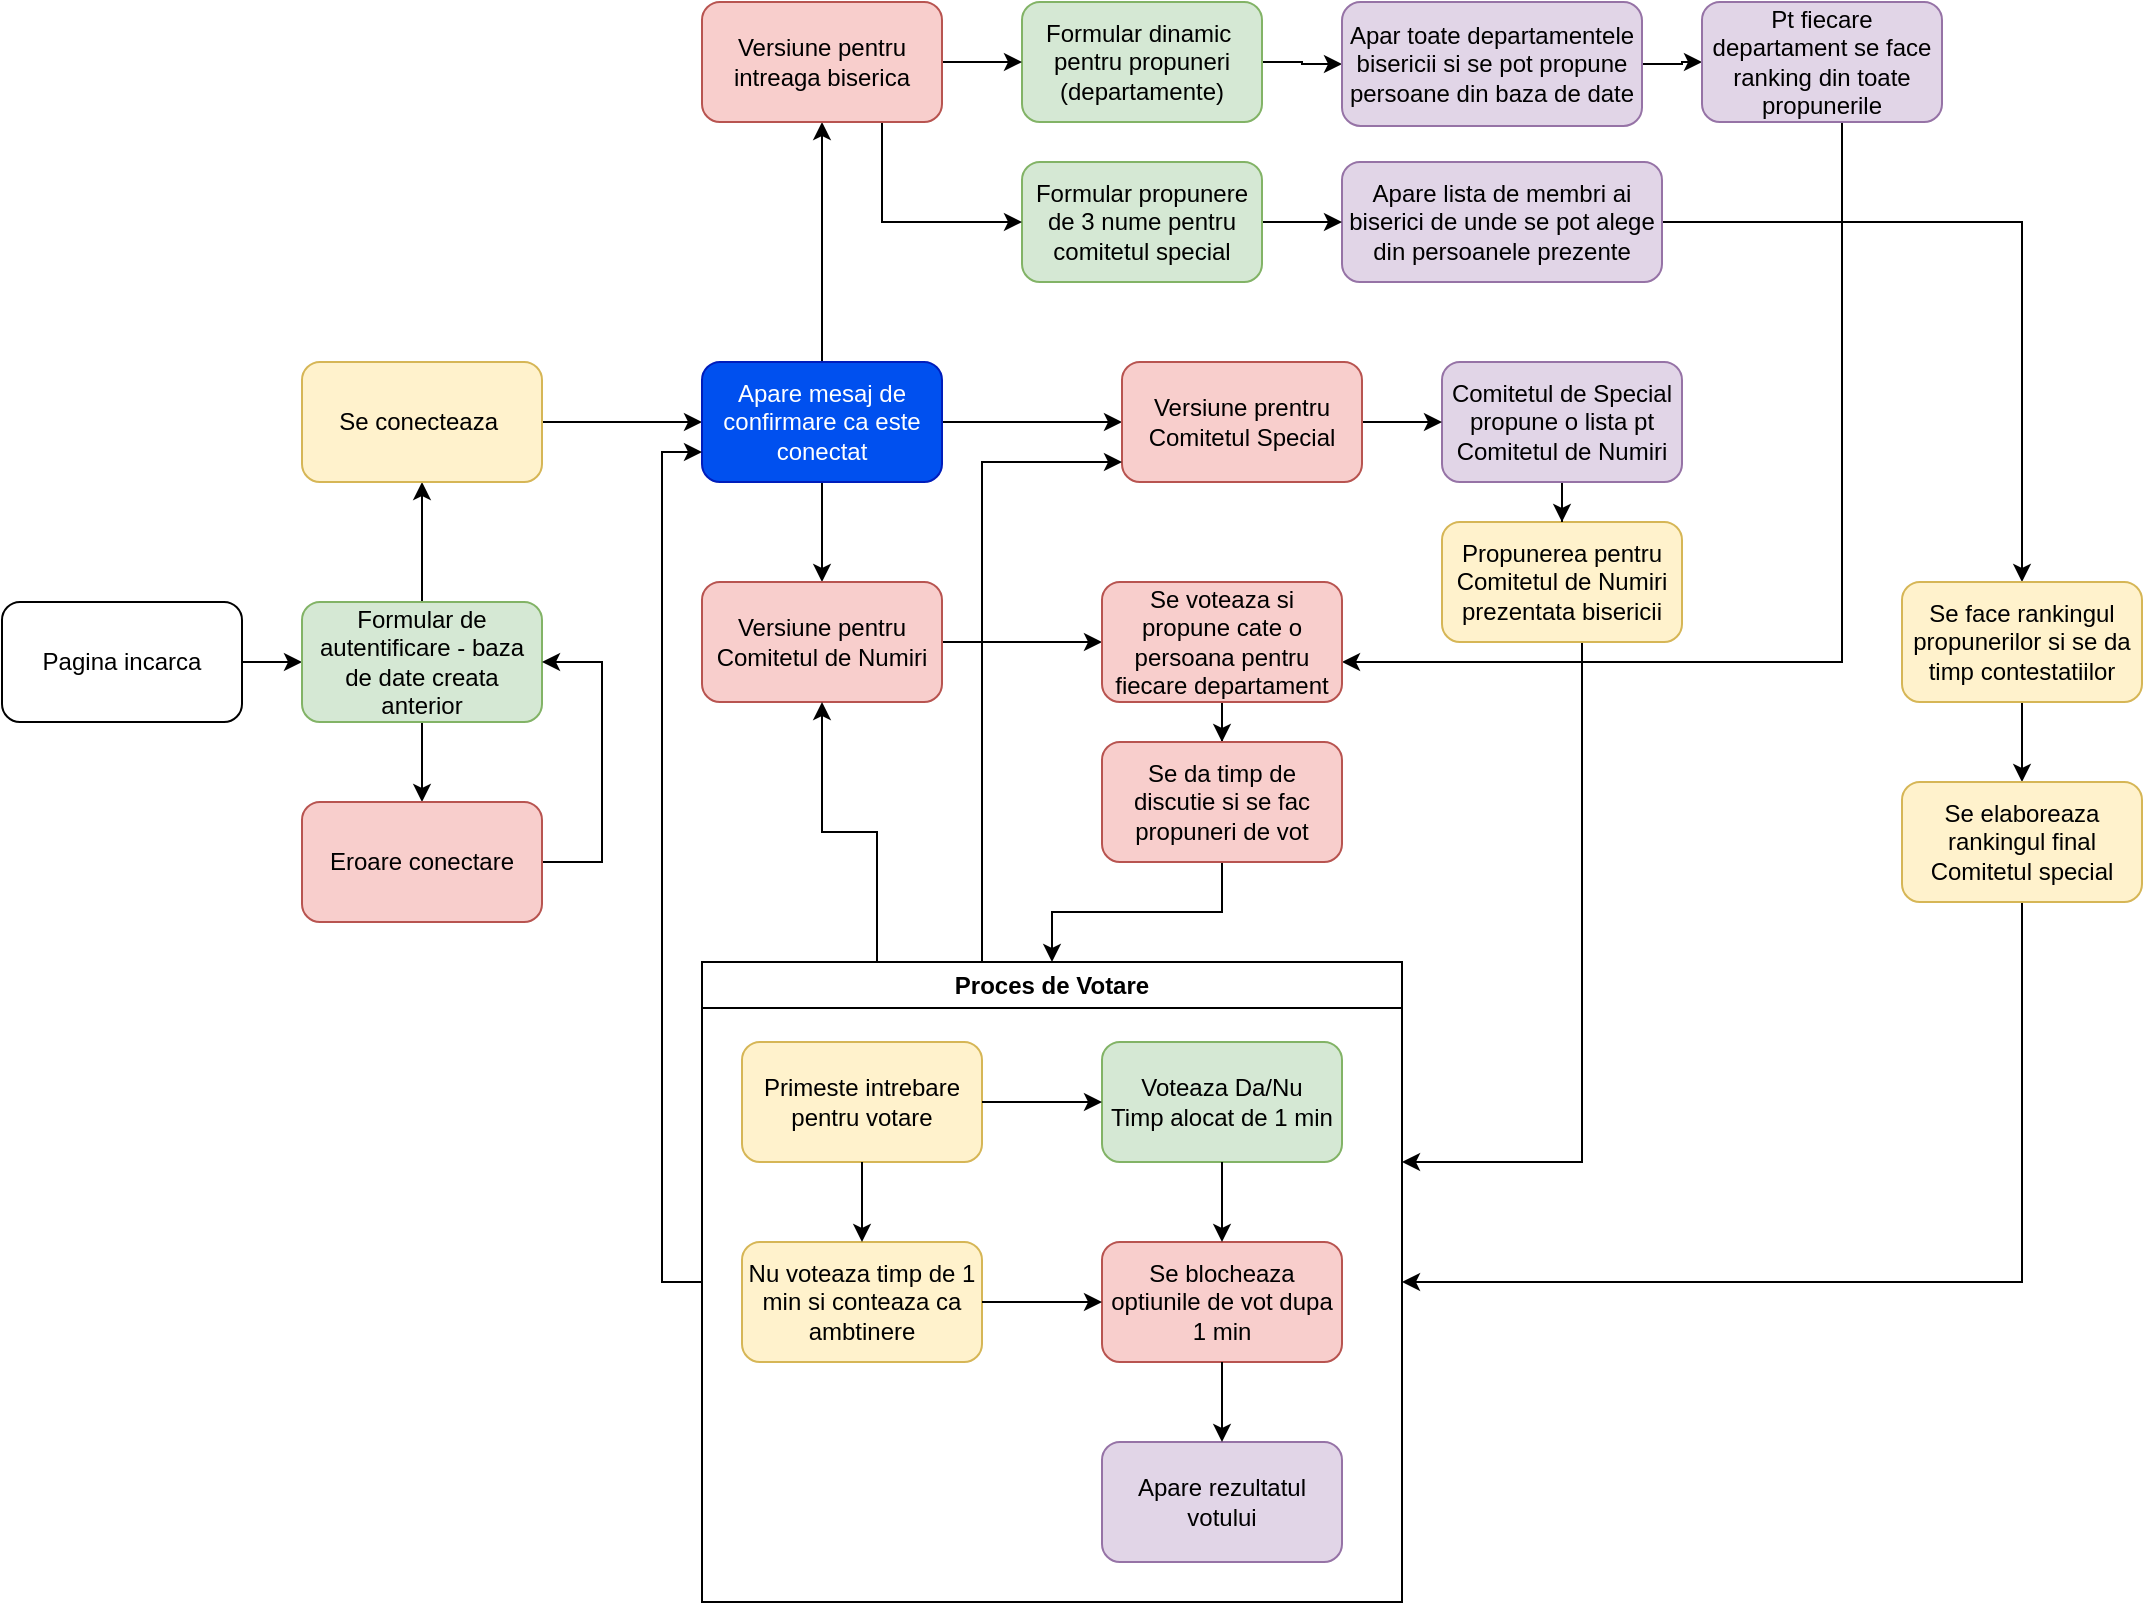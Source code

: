 <mxfile version="20.7.4" type="github">
  <diagram id="kgpKYQtTHZ0yAKxKKP6v" name="Page-1">
    <mxGraphModel dx="2813" dy="1590" grid="1" gridSize="10" guides="0" tooltips="1" connect="1" arrows="1" fold="1" page="1" pageScale="1" pageWidth="1169" pageHeight="827" math="0" shadow="0">
      <root>
        <mxCell id="0" />
        <mxCell id="1" parent="0" />
        <mxCell id="e8ArRw_OcwM4HBcJv57Q-3" value="" style="edgeStyle=orthogonalEdgeStyle;rounded=0;orthogonalLoop=1;jettySize=auto;html=1;" parent="1" source="e8ArRw_OcwM4HBcJv57Q-1" target="e8ArRw_OcwM4HBcJv57Q-2" edge="1">
          <mxGeometry relative="1" as="geometry" />
        </mxCell>
        <mxCell id="e8ArRw_OcwM4HBcJv57Q-1" value="Pagina incarca" style="rounded=1;whiteSpace=wrap;html=1;" parent="1" vertex="1">
          <mxGeometry x="10" y="320" width="120" height="60" as="geometry" />
        </mxCell>
        <mxCell id="CppdhaFHmqjqEvkJu7Ff-2" value="" style="edgeStyle=orthogonalEdgeStyle;rounded=0;orthogonalLoop=1;jettySize=auto;html=1;" parent="1" source="e8ArRw_OcwM4HBcJv57Q-2" target="CppdhaFHmqjqEvkJu7Ff-1" edge="1">
          <mxGeometry relative="1" as="geometry" />
        </mxCell>
        <mxCell id="CppdhaFHmqjqEvkJu7Ff-43" value="" style="edgeStyle=orthogonalEdgeStyle;rounded=0;orthogonalLoop=1;jettySize=auto;html=1;" parent="1" source="e8ArRw_OcwM4HBcJv57Q-2" target="e8ArRw_OcwM4HBcJv57Q-4" edge="1">
          <mxGeometry relative="1" as="geometry" />
        </mxCell>
        <mxCell id="e8ArRw_OcwM4HBcJv57Q-2" value="Formular de autentificare - baza de date creata anterior" style="rounded=1;whiteSpace=wrap;html=1;fillColor=#d5e8d4;strokeColor=#82b366;" parent="1" vertex="1">
          <mxGeometry x="160" y="320" width="120" height="60" as="geometry" />
        </mxCell>
        <mxCell id="CppdhaFHmqjqEvkJu7Ff-44" value="" style="edgeStyle=orthogonalEdgeStyle;rounded=0;orthogonalLoop=1;jettySize=auto;html=1;" parent="1" source="e8ArRw_OcwM4HBcJv57Q-4" target="e8ArRw_OcwM4HBcJv57Q-7" edge="1">
          <mxGeometry relative="1" as="geometry" />
        </mxCell>
        <mxCell id="e8ArRw_OcwM4HBcJv57Q-4" value="Se conecteaza&amp;nbsp;" style="whiteSpace=wrap;html=1;rounded=1;fillColor=#fff2cc;strokeColor=#d6b656;" parent="1" vertex="1">
          <mxGeometry x="160" y="200" width="120" height="60" as="geometry" />
        </mxCell>
        <mxCell id="CppdhaFHmqjqEvkJu7Ff-70" value="" style="edgeStyle=orthogonalEdgeStyle;rounded=0;orthogonalLoop=1;jettySize=auto;html=1;" parent="1" source="e8ArRw_OcwM4HBcJv57Q-7" target="CppdhaFHmqjqEvkJu7Ff-69" edge="1">
          <mxGeometry relative="1" as="geometry" />
        </mxCell>
        <mxCell id="CppdhaFHmqjqEvkJu7Ff-78" value="" style="edgeStyle=orthogonalEdgeStyle;rounded=0;orthogonalLoop=1;jettySize=auto;html=1;" parent="1" source="e8ArRw_OcwM4HBcJv57Q-7" target="CppdhaFHmqjqEvkJu7Ff-77" edge="1">
          <mxGeometry relative="1" as="geometry" />
        </mxCell>
        <mxCell id="CppdhaFHmqjqEvkJu7Ff-80" value="" style="edgeStyle=orthogonalEdgeStyle;rounded=0;orthogonalLoop=1;jettySize=auto;html=1;" parent="1" source="e8ArRw_OcwM4HBcJv57Q-7" target="CppdhaFHmqjqEvkJu7Ff-79" edge="1">
          <mxGeometry relative="1" as="geometry" />
        </mxCell>
        <mxCell id="e8ArRw_OcwM4HBcJv57Q-7" value="Apare mesaj de confirmare ca este conectat" style="whiteSpace=wrap;html=1;rounded=1;fillColor=#0050ef;strokeColor=#001DBC;fontColor=#ffffff;" parent="1" vertex="1">
          <mxGeometry x="360" y="200" width="120" height="60" as="geometry" />
        </mxCell>
        <mxCell id="CppdhaFHmqjqEvkJu7Ff-3" style="edgeStyle=orthogonalEdgeStyle;rounded=0;orthogonalLoop=1;jettySize=auto;html=1;entryX=1;entryY=0.5;entryDx=0;entryDy=0;exitX=1;exitY=0.5;exitDx=0;exitDy=0;" parent="1" source="CppdhaFHmqjqEvkJu7Ff-1" target="e8ArRw_OcwM4HBcJv57Q-2" edge="1">
          <mxGeometry relative="1" as="geometry">
            <mxPoint x="350" y="360" as="targetPoint" />
            <mxPoint x="330" y="480" as="sourcePoint" />
            <Array as="points">
              <mxPoint x="310" y="450" />
              <mxPoint x="310" y="350" />
            </Array>
          </mxGeometry>
        </mxCell>
        <mxCell id="CppdhaFHmqjqEvkJu7Ff-1" value="Eroare conectare" style="whiteSpace=wrap;html=1;fillColor=#f8cecc;strokeColor=#b85450;rounded=1;" parent="1" vertex="1">
          <mxGeometry x="160" y="420" width="120" height="60" as="geometry" />
        </mxCell>
        <mxCell id="CppdhaFHmqjqEvkJu7Ff-46" value="" style="edgeStyle=orthogonalEdgeStyle;rounded=0;orthogonalLoop=1;jettySize=auto;html=1;" parent="1" source="CppdhaFHmqjqEvkJu7Ff-24" target="CppdhaFHmqjqEvkJu7Ff-28" edge="1">
          <mxGeometry relative="1" as="geometry" />
        </mxCell>
        <mxCell id="CppdhaFHmqjqEvkJu7Ff-24" value="Formular dinamic&amp;nbsp;&lt;br&gt;pentru propuneri (departamente)" style="whiteSpace=wrap;html=1;fillColor=#d5e8d4;strokeColor=#82b366;rounded=1;" parent="1" vertex="1">
          <mxGeometry x="520" y="20" width="120" height="60" as="geometry" />
        </mxCell>
        <mxCell id="CppdhaFHmqjqEvkJu7Ff-59" value="" style="edgeStyle=orthogonalEdgeStyle;rounded=0;orthogonalLoop=1;jettySize=auto;html=1;" parent="1" source="CppdhaFHmqjqEvkJu7Ff-26" target="CppdhaFHmqjqEvkJu7Ff-58" edge="1">
          <mxGeometry relative="1" as="geometry">
            <Array as="points">
              <mxPoint x="1020" y="130" />
            </Array>
          </mxGeometry>
        </mxCell>
        <mxCell id="CppdhaFHmqjqEvkJu7Ff-26" value="Apare lista de membri ai biserici de unde se pot alege din persoanele prezente" style="whiteSpace=wrap;html=1;fillColor=#e1d5e7;strokeColor=#9673a6;rounded=1;" parent="1" vertex="1">
          <mxGeometry x="680" y="100" width="160" height="60" as="geometry" />
        </mxCell>
        <mxCell id="CppdhaFHmqjqEvkJu7Ff-54" value="" style="edgeStyle=orthogonalEdgeStyle;rounded=0;orthogonalLoop=1;jettySize=auto;html=1;" parent="1" source="CppdhaFHmqjqEvkJu7Ff-28" target="CppdhaFHmqjqEvkJu7Ff-53" edge="1">
          <mxGeometry relative="1" as="geometry" />
        </mxCell>
        <mxCell id="CppdhaFHmqjqEvkJu7Ff-28" value="Apar toate departamentele bisericii si se pot propune persoane din baza de date" style="whiteSpace=wrap;html=1;fillColor=#e1d5e7;strokeColor=#9673a6;rounded=1;" parent="1" vertex="1">
          <mxGeometry x="680" y="20" width="150" height="62" as="geometry" />
        </mxCell>
        <mxCell id="CppdhaFHmqjqEvkJu7Ff-33" style="edgeStyle=orthogonalEdgeStyle;rounded=0;orthogonalLoop=1;jettySize=auto;html=1;" parent="1" source="CppdhaFHmqjqEvkJu7Ff-30" target="CppdhaFHmqjqEvkJu7Ff-26" edge="1">
          <mxGeometry relative="1" as="geometry" />
        </mxCell>
        <mxCell id="CppdhaFHmqjqEvkJu7Ff-30" value="Formular propunere de 3 nume pentru comitetul special" style="whiteSpace=wrap;html=1;fillColor=#d5e8d4;strokeColor=#82b366;rounded=1;" parent="1" vertex="1">
          <mxGeometry x="520" y="100" width="120" height="60" as="geometry" />
        </mxCell>
        <mxCell id="CppdhaFHmqjqEvkJu7Ff-84" style="edgeStyle=orthogonalEdgeStyle;rounded=0;orthogonalLoop=1;jettySize=auto;html=1;" parent="1" source="CppdhaFHmqjqEvkJu7Ff-39" target="CppdhaFHmqjqEvkJu7Ff-73" edge="1">
          <mxGeometry relative="1" as="geometry">
            <Array as="points">
              <mxPoint x="800" y="600" />
            </Array>
          </mxGeometry>
        </mxCell>
        <mxCell id="CppdhaFHmqjqEvkJu7Ff-39" value="Propunerea pentru Comitetul de Numiri prezentata bisericii" style="whiteSpace=wrap;html=1;fillColor=#fff2cc;strokeColor=#d6b656;rounded=1;" parent="1" vertex="1">
          <mxGeometry x="730" y="280" width="120" height="60" as="geometry" />
        </mxCell>
        <mxCell id="BHnLyTxGF9Abz34kXASD-3" style="edgeStyle=orthogonalEdgeStyle;rounded=0;orthogonalLoop=1;jettySize=auto;html=1;" edge="1" parent="1" source="CppdhaFHmqjqEvkJu7Ff-53" target="BHnLyTxGF9Abz34kXASD-1">
          <mxGeometry relative="1" as="geometry">
            <Array as="points">
              <mxPoint x="930" y="350" />
            </Array>
          </mxGeometry>
        </mxCell>
        <mxCell id="CppdhaFHmqjqEvkJu7Ff-53" value="Pt fiecare departament se face ranking din toate propunerile" style="whiteSpace=wrap;html=1;fillColor=#e1d5e7;strokeColor=#9673a6;rounded=1;" parent="1" vertex="1">
          <mxGeometry x="860" y="20" width="120" height="60" as="geometry" />
        </mxCell>
        <mxCell id="CppdhaFHmqjqEvkJu7Ff-65" value="" style="edgeStyle=orthogonalEdgeStyle;rounded=0;orthogonalLoop=1;jettySize=auto;html=1;" parent="1" source="CppdhaFHmqjqEvkJu7Ff-58" target="CppdhaFHmqjqEvkJu7Ff-64" edge="1">
          <mxGeometry relative="1" as="geometry" />
        </mxCell>
        <mxCell id="CppdhaFHmqjqEvkJu7Ff-58" value="Se face rankingul propunerilor si se da timp contestatiilor" style="whiteSpace=wrap;html=1;fillColor=#fff2cc;strokeColor=#d6b656;rounded=1;" parent="1" vertex="1">
          <mxGeometry x="960" y="310" width="120" height="60" as="geometry" />
        </mxCell>
        <mxCell id="CppdhaFHmqjqEvkJu7Ff-86" style="edgeStyle=orthogonalEdgeStyle;rounded=0;orthogonalLoop=1;jettySize=auto;html=1;entryX=1;entryY=0.5;entryDx=0;entryDy=0;" parent="1" source="CppdhaFHmqjqEvkJu7Ff-64" edge="1" target="CppdhaFHmqjqEvkJu7Ff-73">
          <mxGeometry x="0.021" y="120" relative="1" as="geometry">
            <mxPoint x="710" y="790" as="targetPoint" />
            <Array as="points">
              <mxPoint x="1020" y="660" />
            </Array>
            <mxPoint as="offset" />
          </mxGeometry>
        </mxCell>
        <mxCell id="CppdhaFHmqjqEvkJu7Ff-64" value="Se elaboreaza rankingul final Comitetul special" style="whiteSpace=wrap;html=1;fillColor=#fff2cc;strokeColor=#d6b656;rounded=1;" parent="1" vertex="1">
          <mxGeometry x="960" y="410" width="120" height="60" as="geometry" />
        </mxCell>
        <mxCell id="CppdhaFHmqjqEvkJu7Ff-82" value="" style="edgeStyle=orthogonalEdgeStyle;rounded=0;orthogonalLoop=1;jettySize=auto;html=1;" parent="1" source="CppdhaFHmqjqEvkJu7Ff-67" target="CppdhaFHmqjqEvkJu7Ff-39" edge="1">
          <mxGeometry relative="1" as="geometry" />
        </mxCell>
        <mxCell id="CppdhaFHmqjqEvkJu7Ff-67" value="Comitetul de Special propune o lista pt Comitetul de Numiri" style="whiteSpace=wrap;html=1;fillColor=#e1d5e7;strokeColor=#9673a6;rounded=1;" parent="1" vertex="1">
          <mxGeometry x="730" y="200" width="120" height="60" as="geometry" />
        </mxCell>
        <mxCell id="CppdhaFHmqjqEvkJu7Ff-71" value="" style="edgeStyle=orthogonalEdgeStyle;rounded=0;orthogonalLoop=1;jettySize=auto;html=1;" parent="1" source="CppdhaFHmqjqEvkJu7Ff-69" target="CppdhaFHmqjqEvkJu7Ff-24" edge="1">
          <mxGeometry relative="1" as="geometry" />
        </mxCell>
        <mxCell id="CppdhaFHmqjqEvkJu7Ff-72" style="edgeStyle=orthogonalEdgeStyle;rounded=0;orthogonalLoop=1;jettySize=auto;html=1;entryX=0;entryY=0.5;entryDx=0;entryDy=0;" parent="1" source="CppdhaFHmqjqEvkJu7Ff-69" target="CppdhaFHmqjqEvkJu7Ff-30" edge="1">
          <mxGeometry x="0.5" y="-40" relative="1" as="geometry">
            <Array as="points">
              <mxPoint x="450" y="130" />
            </Array>
            <mxPoint as="offset" />
          </mxGeometry>
        </mxCell>
        <mxCell id="CppdhaFHmqjqEvkJu7Ff-69" value="Versiune pentru intreaga biserica" style="whiteSpace=wrap;html=1;fillColor=#f8cecc;strokeColor=#b85450;rounded=1;" parent="1" vertex="1">
          <mxGeometry x="360" y="20" width="120" height="60" as="geometry" />
        </mxCell>
        <mxCell id="CppdhaFHmqjqEvkJu7Ff-76" value="" style="group" parent="1" vertex="1" connectable="0">
          <mxGeometry x="360" y="500" width="350" height="320" as="geometry" />
        </mxCell>
        <mxCell id="CppdhaFHmqjqEvkJu7Ff-4" value="Primeste intrebare pentru votare" style="whiteSpace=wrap;html=1;rounded=1;fillColor=#fff2cc;strokeColor=#d6b656;" parent="CppdhaFHmqjqEvkJu7Ff-76" vertex="1">
          <mxGeometry x="20" y="40" width="120" height="60" as="geometry" />
        </mxCell>
        <mxCell id="CppdhaFHmqjqEvkJu7Ff-6" value="Voteaza Da/Nu&lt;br&gt;Timp alocat de 1 min" style="whiteSpace=wrap;html=1;fillColor=#d5e8d4;strokeColor=#82b366;rounded=1;gradientColor=none;" parent="CppdhaFHmqjqEvkJu7Ff-76" vertex="1">
          <mxGeometry x="200" y="40" width="120" height="60" as="geometry" />
        </mxCell>
        <mxCell id="CppdhaFHmqjqEvkJu7Ff-62" value="" style="edgeStyle=orthogonalEdgeStyle;rounded=0;orthogonalLoop=1;jettySize=auto;html=1;" parent="CppdhaFHmqjqEvkJu7Ff-76" source="CppdhaFHmqjqEvkJu7Ff-4" target="CppdhaFHmqjqEvkJu7Ff-6" edge="1">
          <mxGeometry relative="1" as="geometry" />
        </mxCell>
        <mxCell id="CppdhaFHmqjqEvkJu7Ff-8" value="Nu voteaza timp de 1 min si conteaza ca ambtinere" style="whiteSpace=wrap;html=1;fillColor=#fff2cc;strokeColor=#d6b656;rounded=1;" parent="CppdhaFHmqjqEvkJu7Ff-76" vertex="1">
          <mxGeometry x="20" y="140" width="120" height="60" as="geometry" />
        </mxCell>
        <mxCell id="CppdhaFHmqjqEvkJu7Ff-61" value="" style="edgeStyle=orthogonalEdgeStyle;rounded=0;orthogonalLoop=1;jettySize=auto;html=1;" parent="CppdhaFHmqjqEvkJu7Ff-76" source="CppdhaFHmqjqEvkJu7Ff-4" target="CppdhaFHmqjqEvkJu7Ff-8" edge="1">
          <mxGeometry relative="1" as="geometry" />
        </mxCell>
        <mxCell id="CppdhaFHmqjqEvkJu7Ff-10" value="Apare rezultatul votului" style="whiteSpace=wrap;html=1;fillColor=#e1d5e7;strokeColor=#9673a6;rounded=1;" parent="CppdhaFHmqjqEvkJu7Ff-76" vertex="1">
          <mxGeometry x="200" y="240" width="120" height="60" as="geometry" />
        </mxCell>
        <mxCell id="CppdhaFHmqjqEvkJu7Ff-19" value="Se blocheaza optiunile de vot dupa 1 min" style="whiteSpace=wrap;html=1;fillColor=#f8cecc;strokeColor=#b85450;rounded=1;" parent="CppdhaFHmqjqEvkJu7Ff-76" vertex="1">
          <mxGeometry x="200" y="140" width="120" height="60" as="geometry" />
        </mxCell>
        <mxCell id="CppdhaFHmqjqEvkJu7Ff-22" style="edgeStyle=orthogonalEdgeStyle;rounded=0;orthogonalLoop=1;jettySize=auto;html=1;entryX=0.5;entryY=0;entryDx=0;entryDy=0;" parent="CppdhaFHmqjqEvkJu7Ff-76" source="CppdhaFHmqjqEvkJu7Ff-6" target="CppdhaFHmqjqEvkJu7Ff-19" edge="1">
          <mxGeometry relative="1" as="geometry" />
        </mxCell>
        <mxCell id="CppdhaFHmqjqEvkJu7Ff-23" style="edgeStyle=orthogonalEdgeStyle;rounded=0;orthogonalLoop=1;jettySize=auto;html=1;entryX=0;entryY=0.5;entryDx=0;entryDy=0;" parent="CppdhaFHmqjqEvkJu7Ff-76" source="CppdhaFHmqjqEvkJu7Ff-8" target="CppdhaFHmqjqEvkJu7Ff-19" edge="1">
          <mxGeometry relative="1" as="geometry" />
        </mxCell>
        <mxCell id="CppdhaFHmqjqEvkJu7Ff-11" value="" style="edgeStyle=orthogonalEdgeStyle;rounded=0;orthogonalLoop=1;jettySize=auto;html=1;startArrow=none;" parent="CppdhaFHmqjqEvkJu7Ff-76" source="CppdhaFHmqjqEvkJu7Ff-19" target="CppdhaFHmqjqEvkJu7Ff-10" edge="1">
          <mxGeometry relative="1" as="geometry" />
        </mxCell>
        <mxCell id="CppdhaFHmqjqEvkJu7Ff-73" value="Proces de Votare" style="swimlane;whiteSpace=wrap;html=1;" parent="CppdhaFHmqjqEvkJu7Ff-76" vertex="1">
          <mxGeometry width="350" height="320" as="geometry" />
        </mxCell>
        <mxCell id="CppdhaFHmqjqEvkJu7Ff-81" value="" style="edgeStyle=orthogonalEdgeStyle;rounded=0;orthogonalLoop=1;jettySize=auto;html=1;" parent="1" source="CppdhaFHmqjqEvkJu7Ff-77" target="CppdhaFHmqjqEvkJu7Ff-67" edge="1">
          <mxGeometry relative="1" as="geometry" />
        </mxCell>
        <mxCell id="CppdhaFHmqjqEvkJu7Ff-77" value="Versiune prentru Comitetul Special" style="whiteSpace=wrap;html=1;fillColor=#f8cecc;strokeColor=#b85450;rounded=1;" parent="1" vertex="1">
          <mxGeometry x="570" y="200" width="120" height="60" as="geometry" />
        </mxCell>
        <mxCell id="BHnLyTxGF9Abz34kXASD-2" value="" style="edgeStyle=orthogonalEdgeStyle;rounded=0;orthogonalLoop=1;jettySize=auto;html=1;" edge="1" parent="1" source="CppdhaFHmqjqEvkJu7Ff-79" target="BHnLyTxGF9Abz34kXASD-1">
          <mxGeometry relative="1" as="geometry" />
        </mxCell>
        <mxCell id="CppdhaFHmqjqEvkJu7Ff-79" value="Versiune pentru Comitetul de Numiri" style="whiteSpace=wrap;html=1;fillColor=#f8cecc;strokeColor=#b85450;rounded=1;" parent="1" vertex="1">
          <mxGeometry x="360" y="310" width="120" height="60" as="geometry" />
        </mxCell>
        <mxCell id="BHnLyTxGF9Abz34kXASD-8" value="" style="edgeStyle=orthogonalEdgeStyle;rounded=0;orthogonalLoop=1;jettySize=auto;html=1;" edge="1" parent="1" source="BHnLyTxGF9Abz34kXASD-1" target="BHnLyTxGF9Abz34kXASD-7">
          <mxGeometry relative="1" as="geometry" />
        </mxCell>
        <mxCell id="BHnLyTxGF9Abz34kXASD-1" value="Se voteaza si propune cate o persoana pentru fiecare departament" style="whiteSpace=wrap;html=1;fillColor=#f8cecc;strokeColor=#b85450;rounded=1;" vertex="1" parent="1">
          <mxGeometry x="560" y="310" width="120" height="60" as="geometry" />
        </mxCell>
        <mxCell id="BHnLyTxGF9Abz34kXASD-5" style="edgeStyle=orthogonalEdgeStyle;rounded=0;orthogonalLoop=1;jettySize=auto;html=1;exitX=0.25;exitY=0;exitDx=0;exitDy=0;entryX=0.5;entryY=1;entryDx=0;entryDy=0;" edge="1" parent="1" source="CppdhaFHmqjqEvkJu7Ff-73" target="CppdhaFHmqjqEvkJu7Ff-79">
          <mxGeometry relative="1" as="geometry" />
        </mxCell>
        <mxCell id="BHnLyTxGF9Abz34kXASD-10" style="edgeStyle=orthogonalEdgeStyle;rounded=0;orthogonalLoop=1;jettySize=auto;html=1;" edge="1" parent="1" source="BHnLyTxGF9Abz34kXASD-7" target="CppdhaFHmqjqEvkJu7Ff-73">
          <mxGeometry relative="1" as="geometry" />
        </mxCell>
        <mxCell id="BHnLyTxGF9Abz34kXASD-7" value="Se da timp de discutie si se fac propuneri de vot" style="whiteSpace=wrap;html=1;fillColor=#f8cecc;strokeColor=#b85450;rounded=1;" vertex="1" parent="1">
          <mxGeometry x="560" y="390" width="120" height="60" as="geometry" />
        </mxCell>
        <mxCell id="BHnLyTxGF9Abz34kXASD-11" style="edgeStyle=orthogonalEdgeStyle;rounded=0;orthogonalLoop=1;jettySize=auto;html=1;" edge="1" parent="1" source="CppdhaFHmqjqEvkJu7Ff-73">
          <mxGeometry relative="1" as="geometry">
            <mxPoint x="570" y="250" as="targetPoint" />
            <Array as="points">
              <mxPoint x="500" y="250" />
            </Array>
          </mxGeometry>
        </mxCell>
        <mxCell id="BHnLyTxGF9Abz34kXASD-12" style="edgeStyle=orthogonalEdgeStyle;rounded=0;orthogonalLoop=1;jettySize=auto;html=1;exitX=0;exitY=0.5;exitDx=0;exitDy=0;entryX=0;entryY=0.75;entryDx=0;entryDy=0;" edge="1" parent="1" source="CppdhaFHmqjqEvkJu7Ff-73" target="e8ArRw_OcwM4HBcJv57Q-7">
          <mxGeometry relative="1" as="geometry" />
        </mxCell>
      </root>
    </mxGraphModel>
  </diagram>
</mxfile>
